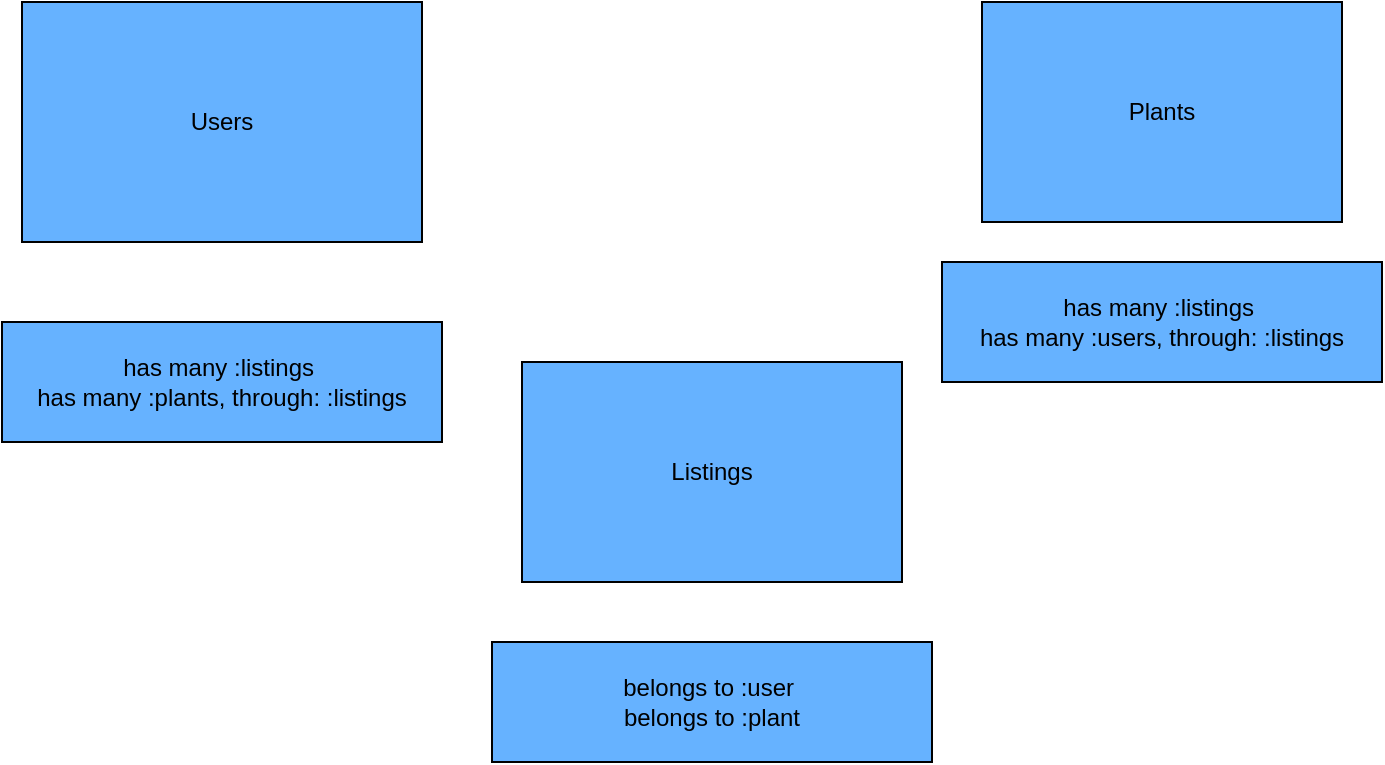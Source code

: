 <mxfile>
    <diagram id="QWUuCcUbmoYX2DpXJwne" name="Page-1">
        <mxGraphModel dx="1150" dy="431" grid="1" gridSize="10" guides="1" tooltips="1" connect="1" arrows="1" fold="1" page="1" pageScale="1" pageWidth="850" pageHeight="1100" math="0" shadow="0">
            <root>
                <mxCell id="0"/>
                <mxCell id="1" parent="0"/>
                <mxCell id="2" value="Users" style="whiteSpace=wrap;html=1;fillColor=#66B2FF;" parent="1" vertex="1">
                    <mxGeometry x="60" y="50" width="200" height="120" as="geometry"/>
                </mxCell>
                <mxCell id="3" value="Plants" style="whiteSpace=wrap;html=1;fillColor=#66B2FF;" parent="1" vertex="1">
                    <mxGeometry x="540" y="50" width="180" height="110" as="geometry"/>
                </mxCell>
                <mxCell id="4" value="Listings" style="whiteSpace=wrap;html=1;fillColor=#66B2FF;" parent="1" vertex="1">
                    <mxGeometry x="310" y="230" width="190" height="110" as="geometry"/>
                </mxCell>
                <mxCell id="6" value="&lt;font color=&quot;#000000&quot;&gt;has many :listings&amp;nbsp;&lt;/font&gt;&lt;br&gt;&lt;font color=&quot;#000000&quot;&gt;has many :plants, through: :listings&lt;/font&gt;" style="whiteSpace=wrap;html=1;fillColor=#66B2FF;" parent="1" vertex="1">
                    <mxGeometry x="50" y="210" width="220" height="60" as="geometry"/>
                </mxCell>
                <mxCell id="7" value="&lt;font color=&quot;#000000&quot;&gt;belongs to :user&amp;nbsp;&lt;br&gt;belongs to :plant&lt;br&gt;&lt;/font&gt;" style="whiteSpace=wrap;html=1;fillColor=#66B2FF;" parent="1" vertex="1">
                    <mxGeometry x="295" y="370" width="220" height="60" as="geometry"/>
                </mxCell>
                <mxCell id="8" value="&lt;font color=&quot;#000000&quot;&gt;has many :listings&amp;nbsp;&lt;/font&gt;&lt;br&gt;&lt;font color=&quot;#000000&quot;&gt;has many :users, through: :listings&lt;/font&gt;" style="whiteSpace=wrap;html=1;fillColor=#66B2FF;" parent="1" vertex="1">
                    <mxGeometry x="520" y="180" width="220" height="60" as="geometry"/>
                </mxCell>
            </root>
        </mxGraphModel>
    </diagram>
</mxfile>